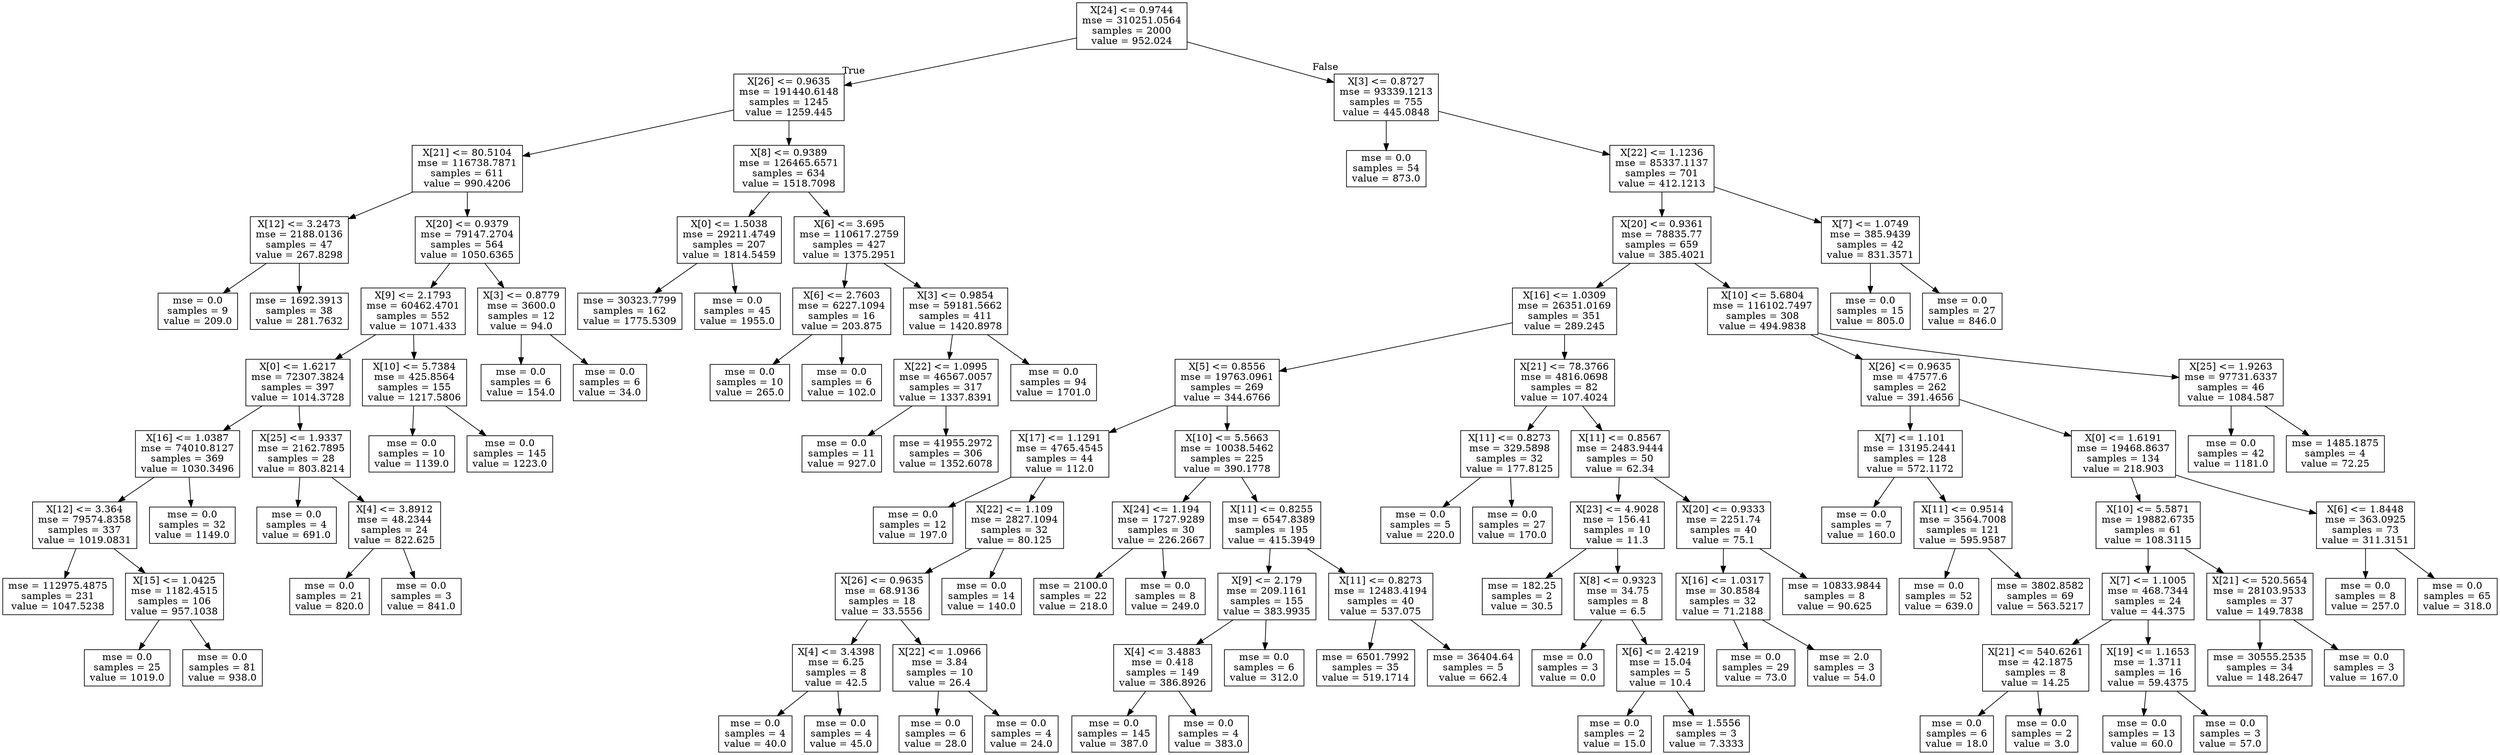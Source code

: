 digraph Tree {
node [shape=box] ;
0 [label="X[24] <= 0.9744\nmse = 310251.0564\nsamples = 2000\nvalue = 952.024"] ;
1 [label="X[26] <= 0.9635\nmse = 191440.6148\nsamples = 1245\nvalue = 1259.445"] ;
0 -> 1 [labeldistance=2.5, labelangle=45, headlabel="True"] ;
2 [label="X[21] <= 80.5104\nmse = 116738.7871\nsamples = 611\nvalue = 990.4206"] ;
1 -> 2 ;
3 [label="X[12] <= 3.2473\nmse = 2188.0136\nsamples = 47\nvalue = 267.8298"] ;
2 -> 3 ;
4 [label="mse = 0.0\nsamples = 9\nvalue = 209.0"] ;
3 -> 4 ;
5 [label="mse = 1692.3913\nsamples = 38\nvalue = 281.7632"] ;
3 -> 5 ;
6 [label="X[20] <= 0.9379\nmse = 79147.2704\nsamples = 564\nvalue = 1050.6365"] ;
2 -> 6 ;
7 [label="X[9] <= 2.1793\nmse = 60462.4701\nsamples = 552\nvalue = 1071.433"] ;
6 -> 7 ;
8 [label="X[0] <= 1.6217\nmse = 72307.3824\nsamples = 397\nvalue = 1014.3728"] ;
7 -> 8 ;
9 [label="X[16] <= 1.0387\nmse = 74010.8127\nsamples = 369\nvalue = 1030.3496"] ;
8 -> 9 ;
10 [label="X[12] <= 3.364\nmse = 79574.8358\nsamples = 337\nvalue = 1019.0831"] ;
9 -> 10 ;
11 [label="mse = 112975.4875\nsamples = 231\nvalue = 1047.5238"] ;
10 -> 11 ;
12 [label="X[15] <= 1.0425\nmse = 1182.4515\nsamples = 106\nvalue = 957.1038"] ;
10 -> 12 ;
13 [label="mse = 0.0\nsamples = 25\nvalue = 1019.0"] ;
12 -> 13 ;
14 [label="mse = 0.0\nsamples = 81\nvalue = 938.0"] ;
12 -> 14 ;
15 [label="mse = 0.0\nsamples = 32\nvalue = 1149.0"] ;
9 -> 15 ;
16 [label="X[25] <= 1.9337\nmse = 2162.7895\nsamples = 28\nvalue = 803.8214"] ;
8 -> 16 ;
17 [label="mse = 0.0\nsamples = 4\nvalue = 691.0"] ;
16 -> 17 ;
18 [label="X[4] <= 3.8912\nmse = 48.2344\nsamples = 24\nvalue = 822.625"] ;
16 -> 18 ;
19 [label="mse = 0.0\nsamples = 21\nvalue = 820.0"] ;
18 -> 19 ;
20 [label="mse = 0.0\nsamples = 3\nvalue = 841.0"] ;
18 -> 20 ;
21 [label="X[10] <= 5.7384\nmse = 425.8564\nsamples = 155\nvalue = 1217.5806"] ;
7 -> 21 ;
22 [label="mse = 0.0\nsamples = 10\nvalue = 1139.0"] ;
21 -> 22 ;
23 [label="mse = 0.0\nsamples = 145\nvalue = 1223.0"] ;
21 -> 23 ;
24 [label="X[3] <= 0.8779\nmse = 3600.0\nsamples = 12\nvalue = 94.0"] ;
6 -> 24 ;
25 [label="mse = 0.0\nsamples = 6\nvalue = 154.0"] ;
24 -> 25 ;
26 [label="mse = 0.0\nsamples = 6\nvalue = 34.0"] ;
24 -> 26 ;
27 [label="X[8] <= 0.9389\nmse = 126465.6571\nsamples = 634\nvalue = 1518.7098"] ;
1 -> 27 ;
28 [label="X[0] <= 1.5038\nmse = 29211.4749\nsamples = 207\nvalue = 1814.5459"] ;
27 -> 28 ;
29 [label="mse = 30323.7799\nsamples = 162\nvalue = 1775.5309"] ;
28 -> 29 ;
30 [label="mse = 0.0\nsamples = 45\nvalue = 1955.0"] ;
28 -> 30 ;
31 [label="X[6] <= 3.695\nmse = 110617.2759\nsamples = 427\nvalue = 1375.2951"] ;
27 -> 31 ;
32 [label="X[6] <= 2.7603\nmse = 6227.1094\nsamples = 16\nvalue = 203.875"] ;
31 -> 32 ;
33 [label="mse = 0.0\nsamples = 10\nvalue = 265.0"] ;
32 -> 33 ;
34 [label="mse = 0.0\nsamples = 6\nvalue = 102.0"] ;
32 -> 34 ;
35 [label="X[3] <= 0.9854\nmse = 59181.5662\nsamples = 411\nvalue = 1420.8978"] ;
31 -> 35 ;
36 [label="X[22] <= 1.0995\nmse = 46567.0057\nsamples = 317\nvalue = 1337.8391"] ;
35 -> 36 ;
37 [label="mse = 0.0\nsamples = 11\nvalue = 927.0"] ;
36 -> 37 ;
38 [label="mse = 41955.2972\nsamples = 306\nvalue = 1352.6078"] ;
36 -> 38 ;
39 [label="mse = 0.0\nsamples = 94\nvalue = 1701.0"] ;
35 -> 39 ;
40 [label="X[3] <= 0.8727\nmse = 93339.1213\nsamples = 755\nvalue = 445.0848"] ;
0 -> 40 [labeldistance=2.5, labelangle=-45, headlabel="False"] ;
41 [label="mse = 0.0\nsamples = 54\nvalue = 873.0"] ;
40 -> 41 ;
42 [label="X[22] <= 1.1236\nmse = 85337.1137\nsamples = 701\nvalue = 412.1213"] ;
40 -> 42 ;
43 [label="X[20] <= 0.9361\nmse = 78835.77\nsamples = 659\nvalue = 385.4021"] ;
42 -> 43 ;
44 [label="X[16] <= 1.0309\nmse = 26351.0169\nsamples = 351\nvalue = 289.245"] ;
43 -> 44 ;
45 [label="X[5] <= 0.8556\nmse = 19763.0961\nsamples = 269\nvalue = 344.6766"] ;
44 -> 45 ;
46 [label="X[17] <= 1.1291\nmse = 4765.4545\nsamples = 44\nvalue = 112.0"] ;
45 -> 46 ;
47 [label="mse = 0.0\nsamples = 12\nvalue = 197.0"] ;
46 -> 47 ;
48 [label="X[22] <= 1.109\nmse = 2827.1094\nsamples = 32\nvalue = 80.125"] ;
46 -> 48 ;
49 [label="X[26] <= 0.9635\nmse = 68.9136\nsamples = 18\nvalue = 33.5556"] ;
48 -> 49 ;
50 [label="X[4] <= 3.4398\nmse = 6.25\nsamples = 8\nvalue = 42.5"] ;
49 -> 50 ;
51 [label="mse = 0.0\nsamples = 4\nvalue = 40.0"] ;
50 -> 51 ;
52 [label="mse = 0.0\nsamples = 4\nvalue = 45.0"] ;
50 -> 52 ;
53 [label="X[22] <= 1.0966\nmse = 3.84\nsamples = 10\nvalue = 26.4"] ;
49 -> 53 ;
54 [label="mse = 0.0\nsamples = 6\nvalue = 28.0"] ;
53 -> 54 ;
55 [label="mse = 0.0\nsamples = 4\nvalue = 24.0"] ;
53 -> 55 ;
56 [label="mse = 0.0\nsamples = 14\nvalue = 140.0"] ;
48 -> 56 ;
57 [label="X[10] <= 5.5663\nmse = 10038.5462\nsamples = 225\nvalue = 390.1778"] ;
45 -> 57 ;
58 [label="X[24] <= 1.194\nmse = 1727.9289\nsamples = 30\nvalue = 226.2667"] ;
57 -> 58 ;
59 [label="mse = 2100.0\nsamples = 22\nvalue = 218.0"] ;
58 -> 59 ;
60 [label="mse = 0.0\nsamples = 8\nvalue = 249.0"] ;
58 -> 60 ;
61 [label="X[11] <= 0.8255\nmse = 6547.8389\nsamples = 195\nvalue = 415.3949"] ;
57 -> 61 ;
62 [label="X[9] <= 2.179\nmse = 209.1161\nsamples = 155\nvalue = 383.9935"] ;
61 -> 62 ;
63 [label="X[4] <= 3.4883\nmse = 0.418\nsamples = 149\nvalue = 386.8926"] ;
62 -> 63 ;
64 [label="mse = 0.0\nsamples = 145\nvalue = 387.0"] ;
63 -> 64 ;
65 [label="mse = 0.0\nsamples = 4\nvalue = 383.0"] ;
63 -> 65 ;
66 [label="mse = 0.0\nsamples = 6\nvalue = 312.0"] ;
62 -> 66 ;
67 [label="X[11] <= 0.8273\nmse = 12483.4194\nsamples = 40\nvalue = 537.075"] ;
61 -> 67 ;
68 [label="mse = 6501.7992\nsamples = 35\nvalue = 519.1714"] ;
67 -> 68 ;
69 [label="mse = 36404.64\nsamples = 5\nvalue = 662.4"] ;
67 -> 69 ;
70 [label="X[21] <= 78.3766\nmse = 4816.0698\nsamples = 82\nvalue = 107.4024"] ;
44 -> 70 ;
71 [label="X[11] <= 0.8273\nmse = 329.5898\nsamples = 32\nvalue = 177.8125"] ;
70 -> 71 ;
72 [label="mse = 0.0\nsamples = 5\nvalue = 220.0"] ;
71 -> 72 ;
73 [label="mse = 0.0\nsamples = 27\nvalue = 170.0"] ;
71 -> 73 ;
74 [label="X[11] <= 0.8567\nmse = 2483.9444\nsamples = 50\nvalue = 62.34"] ;
70 -> 74 ;
75 [label="X[23] <= 4.9028\nmse = 156.41\nsamples = 10\nvalue = 11.3"] ;
74 -> 75 ;
76 [label="mse = 182.25\nsamples = 2\nvalue = 30.5"] ;
75 -> 76 ;
77 [label="X[8] <= 0.9323\nmse = 34.75\nsamples = 8\nvalue = 6.5"] ;
75 -> 77 ;
78 [label="mse = 0.0\nsamples = 3\nvalue = 0.0"] ;
77 -> 78 ;
79 [label="X[6] <= 2.4219\nmse = 15.04\nsamples = 5\nvalue = 10.4"] ;
77 -> 79 ;
80 [label="mse = 0.0\nsamples = 2\nvalue = 15.0"] ;
79 -> 80 ;
81 [label="mse = 1.5556\nsamples = 3\nvalue = 7.3333"] ;
79 -> 81 ;
82 [label="X[20] <= 0.9333\nmse = 2251.74\nsamples = 40\nvalue = 75.1"] ;
74 -> 82 ;
83 [label="X[16] <= 1.0317\nmse = 30.8584\nsamples = 32\nvalue = 71.2188"] ;
82 -> 83 ;
84 [label="mse = 0.0\nsamples = 29\nvalue = 73.0"] ;
83 -> 84 ;
85 [label="mse = 2.0\nsamples = 3\nvalue = 54.0"] ;
83 -> 85 ;
86 [label="mse = 10833.9844\nsamples = 8\nvalue = 90.625"] ;
82 -> 86 ;
87 [label="X[10] <= 5.6804\nmse = 116102.7497\nsamples = 308\nvalue = 494.9838"] ;
43 -> 87 ;
88 [label="X[26] <= 0.9635\nmse = 47577.6\nsamples = 262\nvalue = 391.4656"] ;
87 -> 88 ;
89 [label="X[7] <= 1.101\nmse = 13195.2441\nsamples = 128\nvalue = 572.1172"] ;
88 -> 89 ;
90 [label="mse = 0.0\nsamples = 7\nvalue = 160.0"] ;
89 -> 90 ;
91 [label="X[11] <= 0.9514\nmse = 3564.7008\nsamples = 121\nvalue = 595.9587"] ;
89 -> 91 ;
92 [label="mse = 0.0\nsamples = 52\nvalue = 639.0"] ;
91 -> 92 ;
93 [label="mse = 3802.8582\nsamples = 69\nvalue = 563.5217"] ;
91 -> 93 ;
94 [label="X[0] <= 1.6191\nmse = 19468.8637\nsamples = 134\nvalue = 218.903"] ;
88 -> 94 ;
95 [label="X[10] <= 5.5871\nmse = 19882.6735\nsamples = 61\nvalue = 108.3115"] ;
94 -> 95 ;
96 [label="X[7] <= 1.1005\nmse = 468.7344\nsamples = 24\nvalue = 44.375"] ;
95 -> 96 ;
97 [label="X[21] <= 540.6261\nmse = 42.1875\nsamples = 8\nvalue = 14.25"] ;
96 -> 97 ;
98 [label="mse = 0.0\nsamples = 6\nvalue = 18.0"] ;
97 -> 98 ;
99 [label="mse = 0.0\nsamples = 2\nvalue = 3.0"] ;
97 -> 99 ;
100 [label="X[19] <= 1.1653\nmse = 1.3711\nsamples = 16\nvalue = 59.4375"] ;
96 -> 100 ;
101 [label="mse = 0.0\nsamples = 13\nvalue = 60.0"] ;
100 -> 101 ;
102 [label="mse = 0.0\nsamples = 3\nvalue = 57.0"] ;
100 -> 102 ;
103 [label="X[21] <= 520.5654\nmse = 28103.9533\nsamples = 37\nvalue = 149.7838"] ;
95 -> 103 ;
104 [label="mse = 30555.2535\nsamples = 34\nvalue = 148.2647"] ;
103 -> 104 ;
105 [label="mse = 0.0\nsamples = 3\nvalue = 167.0"] ;
103 -> 105 ;
106 [label="X[6] <= 1.8448\nmse = 363.0925\nsamples = 73\nvalue = 311.3151"] ;
94 -> 106 ;
107 [label="mse = 0.0\nsamples = 8\nvalue = 257.0"] ;
106 -> 107 ;
108 [label="mse = 0.0\nsamples = 65\nvalue = 318.0"] ;
106 -> 108 ;
109 [label="X[25] <= 1.9263\nmse = 97731.6337\nsamples = 46\nvalue = 1084.587"] ;
87 -> 109 ;
110 [label="mse = 0.0\nsamples = 42\nvalue = 1181.0"] ;
109 -> 110 ;
111 [label="mse = 1485.1875\nsamples = 4\nvalue = 72.25"] ;
109 -> 111 ;
112 [label="X[7] <= 1.0749\nmse = 385.9439\nsamples = 42\nvalue = 831.3571"] ;
42 -> 112 ;
113 [label="mse = 0.0\nsamples = 15\nvalue = 805.0"] ;
112 -> 113 ;
114 [label="mse = 0.0\nsamples = 27\nvalue = 846.0"] ;
112 -> 114 ;
}